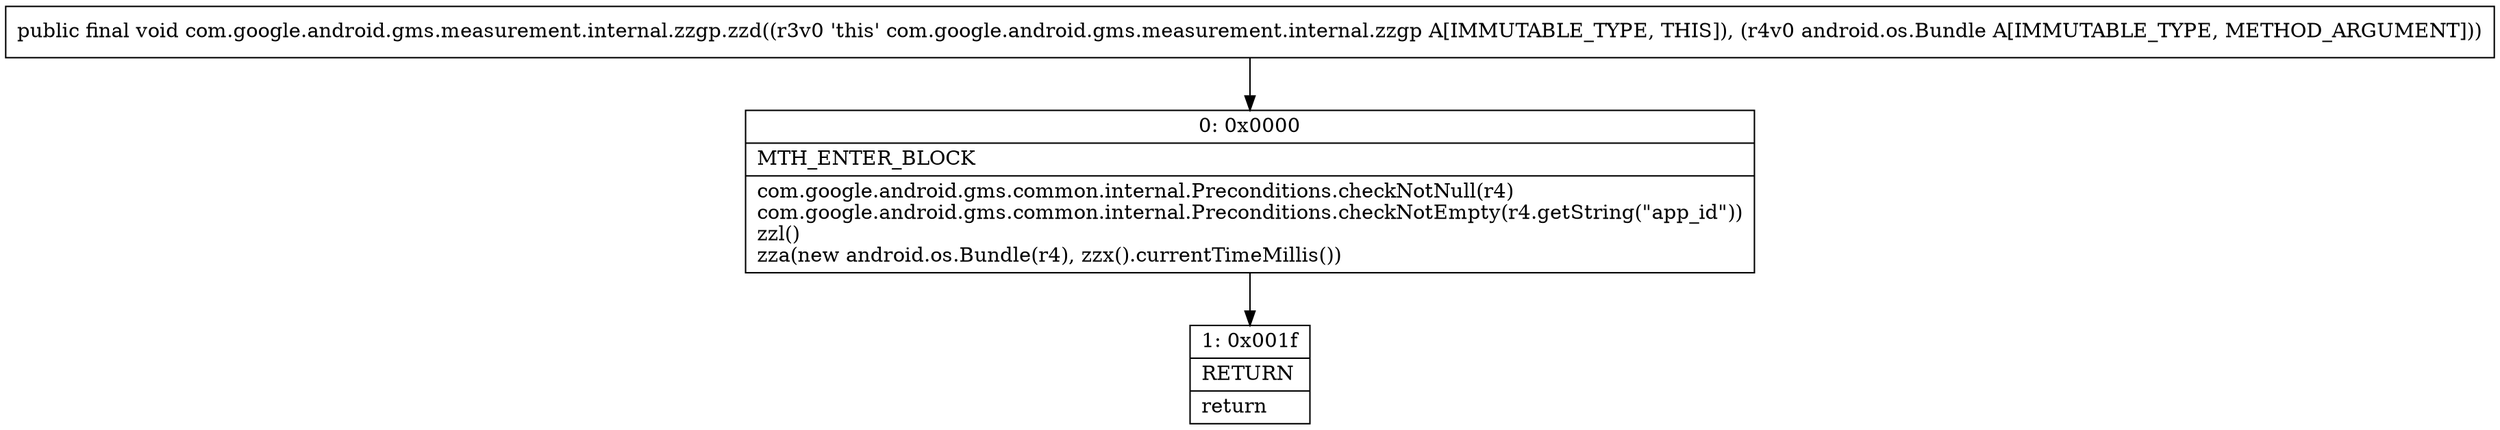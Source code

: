 digraph "CFG forcom.google.android.gms.measurement.internal.zzgp.zzd(Landroid\/os\/Bundle;)V" {
Node_0 [shape=record,label="{0\:\ 0x0000|MTH_ENTER_BLOCK\l|com.google.android.gms.common.internal.Preconditions.checkNotNull(r4)\lcom.google.android.gms.common.internal.Preconditions.checkNotEmpty(r4.getString(\"app_id\"))\lzzl()\lzza(new android.os.Bundle(r4), zzx().currentTimeMillis())\l}"];
Node_1 [shape=record,label="{1\:\ 0x001f|RETURN\l|return\l}"];
MethodNode[shape=record,label="{public final void com.google.android.gms.measurement.internal.zzgp.zzd((r3v0 'this' com.google.android.gms.measurement.internal.zzgp A[IMMUTABLE_TYPE, THIS]), (r4v0 android.os.Bundle A[IMMUTABLE_TYPE, METHOD_ARGUMENT])) }"];
MethodNode -> Node_0;
Node_0 -> Node_1;
}

